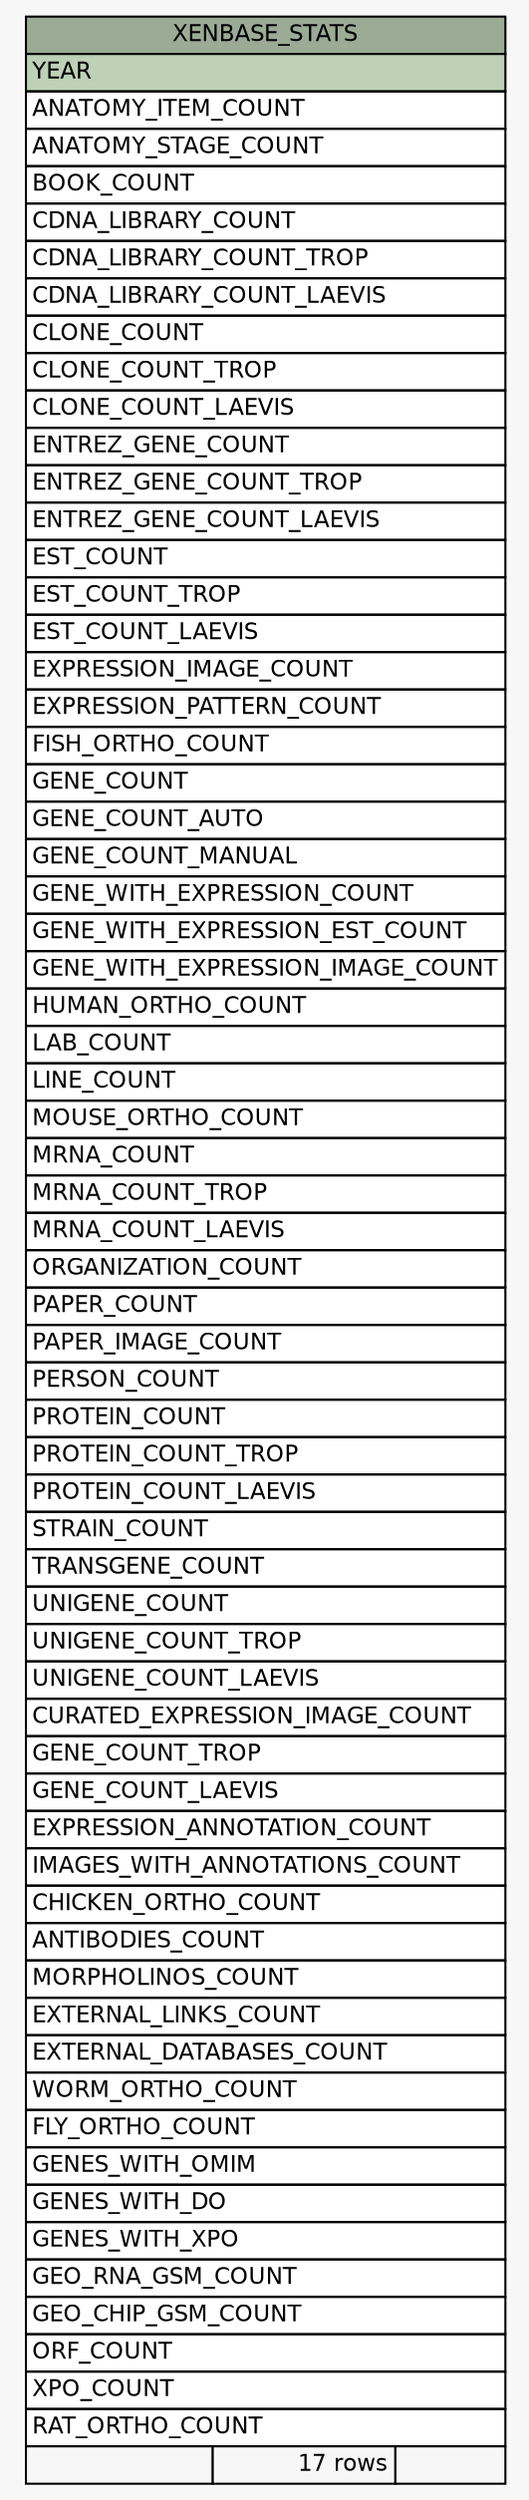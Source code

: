 // dot 2.38.0 on Windows 10 10.0
// SchemaSpy rev Unknown
digraph "XENBASE_STATS" {
  graph [
    rankdir="RL"
    bgcolor="#f7f7f7"
    nodesep="0.18"
    ranksep="0.46"
    fontname="Helvetica"
    fontsize="11"
  ];
  node [
    fontname="Helvetica"
    fontsize="11"
    shape="plaintext"
  ];
  edge [
    arrowsize="0.8"
  ];
  "XENBASE_STATS" [
    label=<
    <TABLE BORDER="0" CELLBORDER="1" CELLSPACING="0" BGCOLOR="#ffffff">
      <TR><TD COLSPAN="3" BGCOLOR="#9bab96" ALIGN="CENTER">XENBASE_STATS</TD></TR>
      <TR><TD PORT="YEAR" COLSPAN="3" BGCOLOR="#bed1b8" ALIGN="LEFT">YEAR</TD></TR>
      <TR><TD PORT="ANATOMY_ITEM_COUNT" COLSPAN="3" ALIGN="LEFT">ANATOMY_ITEM_COUNT</TD></TR>
      <TR><TD PORT="ANATOMY_STAGE_COUNT" COLSPAN="3" ALIGN="LEFT">ANATOMY_STAGE_COUNT</TD></TR>
      <TR><TD PORT="BOOK_COUNT" COLSPAN="3" ALIGN="LEFT">BOOK_COUNT</TD></TR>
      <TR><TD PORT="CDNA_LIBRARY_COUNT" COLSPAN="3" ALIGN="LEFT">CDNA_LIBRARY_COUNT</TD></TR>
      <TR><TD PORT="CDNA_LIBRARY_COUNT_TROP" COLSPAN="3" ALIGN="LEFT">CDNA_LIBRARY_COUNT_TROP</TD></TR>
      <TR><TD PORT="CDNA_LIBRARY_COUNT_LAEVIS" COLSPAN="3" ALIGN="LEFT">CDNA_LIBRARY_COUNT_LAEVIS</TD></TR>
      <TR><TD PORT="CLONE_COUNT" COLSPAN="3" ALIGN="LEFT">CLONE_COUNT</TD></TR>
      <TR><TD PORT="CLONE_COUNT_TROP" COLSPAN="3" ALIGN="LEFT">CLONE_COUNT_TROP</TD></TR>
      <TR><TD PORT="CLONE_COUNT_LAEVIS" COLSPAN="3" ALIGN="LEFT">CLONE_COUNT_LAEVIS</TD></TR>
      <TR><TD PORT="ENTREZ_GENE_COUNT" COLSPAN="3" ALIGN="LEFT">ENTREZ_GENE_COUNT</TD></TR>
      <TR><TD PORT="ENTREZ_GENE_COUNT_TROP" COLSPAN="3" ALIGN="LEFT">ENTREZ_GENE_COUNT_TROP</TD></TR>
      <TR><TD PORT="ENTREZ_GENE_COUNT_LAEVIS" COLSPAN="3" ALIGN="LEFT">ENTREZ_GENE_COUNT_LAEVIS</TD></TR>
      <TR><TD PORT="EST_COUNT" COLSPAN="3" ALIGN="LEFT">EST_COUNT</TD></TR>
      <TR><TD PORT="EST_COUNT_TROP" COLSPAN="3" ALIGN="LEFT">EST_COUNT_TROP</TD></TR>
      <TR><TD PORT="EST_COUNT_LAEVIS" COLSPAN="3" ALIGN="LEFT">EST_COUNT_LAEVIS</TD></TR>
      <TR><TD PORT="EXPRESSION_IMAGE_COUNT" COLSPAN="3" ALIGN="LEFT">EXPRESSION_IMAGE_COUNT</TD></TR>
      <TR><TD PORT="EXPRESSION_PATTERN_COUNT" COLSPAN="3" ALIGN="LEFT">EXPRESSION_PATTERN_COUNT</TD></TR>
      <TR><TD PORT="FISH_ORTHO_COUNT" COLSPAN="3" ALIGN="LEFT">FISH_ORTHO_COUNT</TD></TR>
      <TR><TD PORT="GENE_COUNT" COLSPAN="3" ALIGN="LEFT">GENE_COUNT</TD></TR>
      <TR><TD PORT="GENE_COUNT_AUTO" COLSPAN="3" ALIGN="LEFT">GENE_COUNT_AUTO</TD></TR>
      <TR><TD PORT="GENE_COUNT_MANUAL" COLSPAN="3" ALIGN="LEFT">GENE_COUNT_MANUAL</TD></TR>
      <TR><TD PORT="GENE_WITH_EXPRESSION_COUNT" COLSPAN="3" ALIGN="LEFT">GENE_WITH_EXPRESSION_COUNT</TD></TR>
      <TR><TD PORT="GENE_WITH_EXPRESSION_EST_COUNT" COLSPAN="3" ALIGN="LEFT">GENE_WITH_EXPRESSION_EST_COUNT</TD></TR>
      <TR><TD PORT="GENE_WITH_EXPRESSION_IMAGE_COUNT" COLSPAN="3" ALIGN="LEFT">GENE_WITH_EXPRESSION_IMAGE_COUNT</TD></TR>
      <TR><TD PORT="HUMAN_ORTHO_COUNT" COLSPAN="3" ALIGN="LEFT">HUMAN_ORTHO_COUNT</TD></TR>
      <TR><TD PORT="LAB_COUNT" COLSPAN="3" ALIGN="LEFT">LAB_COUNT</TD></TR>
      <TR><TD PORT="LINE_COUNT" COLSPAN="3" ALIGN="LEFT">LINE_COUNT</TD></TR>
      <TR><TD PORT="MOUSE_ORTHO_COUNT" COLSPAN="3" ALIGN="LEFT">MOUSE_ORTHO_COUNT</TD></TR>
      <TR><TD PORT="MRNA_COUNT" COLSPAN="3" ALIGN="LEFT">MRNA_COUNT</TD></TR>
      <TR><TD PORT="MRNA_COUNT_TROP" COLSPAN="3" ALIGN="LEFT">MRNA_COUNT_TROP</TD></TR>
      <TR><TD PORT="MRNA_COUNT_LAEVIS" COLSPAN="3" ALIGN="LEFT">MRNA_COUNT_LAEVIS</TD></TR>
      <TR><TD PORT="ORGANIZATION_COUNT" COLSPAN="3" ALIGN="LEFT">ORGANIZATION_COUNT</TD></TR>
      <TR><TD PORT="PAPER_COUNT" COLSPAN="3" ALIGN="LEFT">PAPER_COUNT</TD></TR>
      <TR><TD PORT="PAPER_IMAGE_COUNT" COLSPAN="3" ALIGN="LEFT">PAPER_IMAGE_COUNT</TD></TR>
      <TR><TD PORT="PERSON_COUNT" COLSPAN="3" ALIGN="LEFT">PERSON_COUNT</TD></TR>
      <TR><TD PORT="PROTEIN_COUNT" COLSPAN="3" ALIGN="LEFT">PROTEIN_COUNT</TD></TR>
      <TR><TD PORT="PROTEIN_COUNT_TROP" COLSPAN="3" ALIGN="LEFT">PROTEIN_COUNT_TROP</TD></TR>
      <TR><TD PORT="PROTEIN_COUNT_LAEVIS" COLSPAN="3" ALIGN="LEFT">PROTEIN_COUNT_LAEVIS</TD></TR>
      <TR><TD PORT="STRAIN_COUNT" COLSPAN="3" ALIGN="LEFT">STRAIN_COUNT</TD></TR>
      <TR><TD PORT="TRANSGENE_COUNT" COLSPAN="3" ALIGN="LEFT">TRANSGENE_COUNT</TD></TR>
      <TR><TD PORT="UNIGENE_COUNT" COLSPAN="3" ALIGN="LEFT">UNIGENE_COUNT</TD></TR>
      <TR><TD PORT="UNIGENE_COUNT_TROP" COLSPAN="3" ALIGN="LEFT">UNIGENE_COUNT_TROP</TD></TR>
      <TR><TD PORT="UNIGENE_COUNT_LAEVIS" COLSPAN="3" ALIGN="LEFT">UNIGENE_COUNT_LAEVIS</TD></TR>
      <TR><TD PORT="CURATED_EXPRESSION_IMAGE_COUNT" COLSPAN="3" ALIGN="LEFT">CURATED_EXPRESSION_IMAGE_COUNT</TD></TR>
      <TR><TD PORT="GENE_COUNT_TROP" COLSPAN="3" ALIGN="LEFT">GENE_COUNT_TROP</TD></TR>
      <TR><TD PORT="GENE_COUNT_LAEVIS" COLSPAN="3" ALIGN="LEFT">GENE_COUNT_LAEVIS</TD></TR>
      <TR><TD PORT="EXPRESSION_ANNOTATION_COUNT" COLSPAN="3" ALIGN="LEFT">EXPRESSION_ANNOTATION_COUNT</TD></TR>
      <TR><TD PORT="IMAGES_WITH_ANNOTATIONS_COUNT" COLSPAN="3" ALIGN="LEFT">IMAGES_WITH_ANNOTATIONS_COUNT</TD></TR>
      <TR><TD PORT="CHICKEN_ORTHO_COUNT" COLSPAN="3" ALIGN="LEFT">CHICKEN_ORTHO_COUNT</TD></TR>
      <TR><TD PORT="ANTIBODIES_COUNT" COLSPAN="3" ALIGN="LEFT">ANTIBODIES_COUNT</TD></TR>
      <TR><TD PORT="MORPHOLINOS_COUNT" COLSPAN="3" ALIGN="LEFT">MORPHOLINOS_COUNT</TD></TR>
      <TR><TD PORT="EXTERNAL_LINKS_COUNT" COLSPAN="3" ALIGN="LEFT">EXTERNAL_LINKS_COUNT</TD></TR>
      <TR><TD PORT="EXTERNAL_DATABASES_COUNT" COLSPAN="3" ALIGN="LEFT">EXTERNAL_DATABASES_COUNT</TD></TR>
      <TR><TD PORT="WORM_ORTHO_COUNT" COLSPAN="3" ALIGN="LEFT">WORM_ORTHO_COUNT</TD></TR>
      <TR><TD PORT="FLY_ORTHO_COUNT" COLSPAN="3" ALIGN="LEFT">FLY_ORTHO_COUNT</TD></TR>
      <TR><TD PORT="GENES_WITH_OMIM" COLSPAN="3" ALIGN="LEFT">GENES_WITH_OMIM</TD></TR>
      <TR><TD PORT="GENES_WITH_DO" COLSPAN="3" ALIGN="LEFT">GENES_WITH_DO</TD></TR>
      <TR><TD PORT="GENES_WITH_XPO" COLSPAN="3" ALIGN="LEFT">GENES_WITH_XPO</TD></TR>
      <TR><TD PORT="GEO_RNA_GSM_COUNT" COLSPAN="3" ALIGN="LEFT">GEO_RNA_GSM_COUNT</TD></TR>
      <TR><TD PORT="GEO_CHIP_GSM_COUNT" COLSPAN="3" ALIGN="LEFT">GEO_CHIP_GSM_COUNT</TD></TR>
      <TR><TD PORT="ORF_COUNT" COLSPAN="3" ALIGN="LEFT">ORF_COUNT</TD></TR>
      <TR><TD PORT="XPO_COUNT" COLSPAN="3" ALIGN="LEFT">XPO_COUNT</TD></TR>
      <TR><TD PORT="RAT_ORTHO_COUNT" COLSPAN="3" ALIGN="LEFT">RAT_ORTHO_COUNT</TD></TR>
      <TR><TD ALIGN="LEFT" BGCOLOR="#f7f7f7">  </TD><TD ALIGN="RIGHT" BGCOLOR="#f7f7f7">17 rows</TD><TD ALIGN="RIGHT" BGCOLOR="#f7f7f7">  </TD></TR>
    </TABLE>>
    URL="tables/XENBASE_STATS.html"
    tooltip="XENBASE_STATS"
  ];
}
